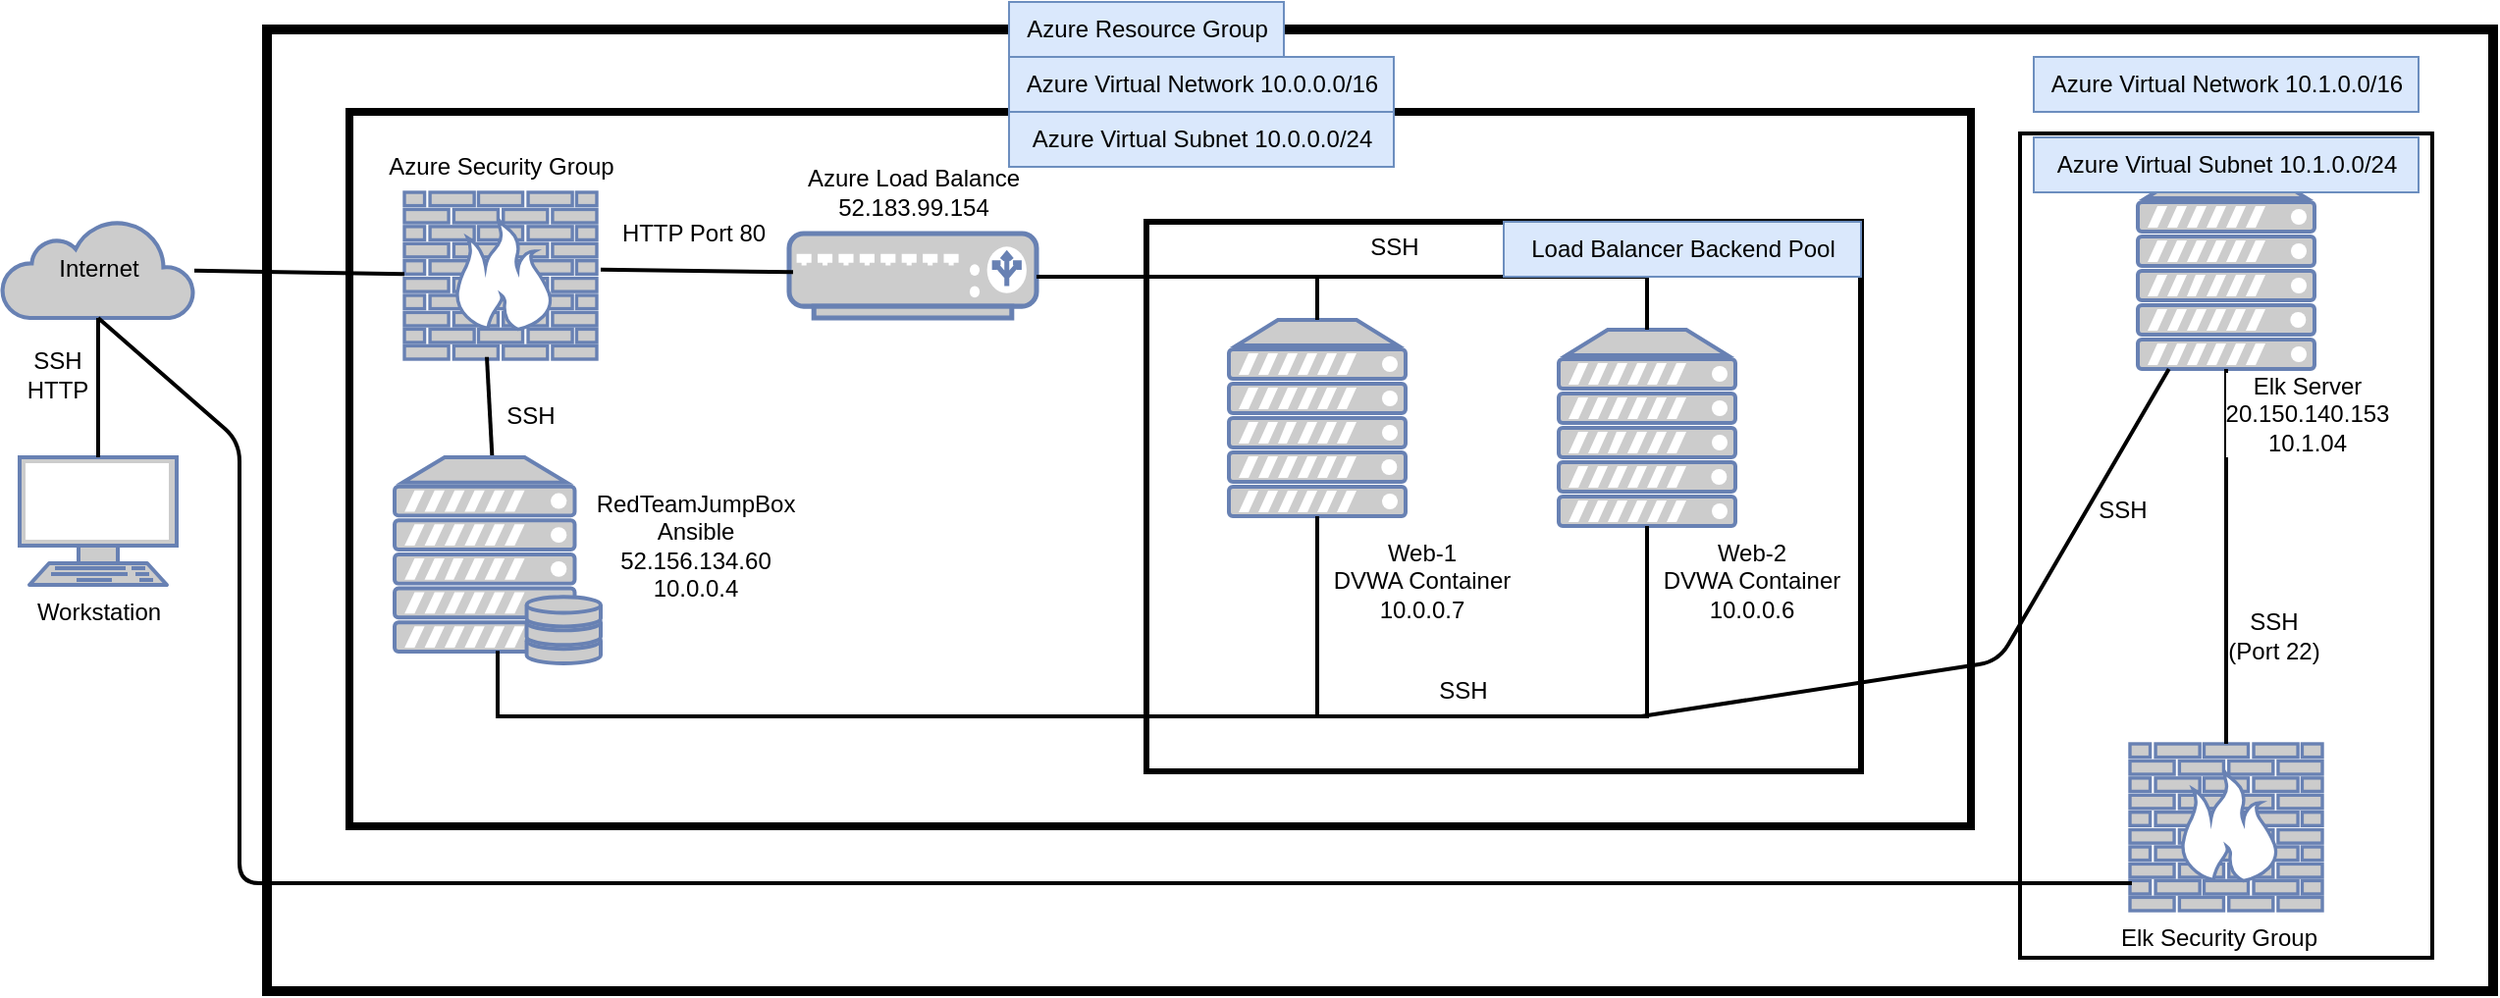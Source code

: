 <mxfile version="14.9.3" type="device"><diagram id="5AV-RGkSGlfgrN-s1qDH" name="Page-1"><mxGraphModel dx="2272" dy="780" grid="1" gridSize="14" guides="1" tooltips="1" connect="1" arrows="1" fold="1" page="1" pageScale="1" pageWidth="850" pageHeight="1100" math="0" shadow="0"><root><mxCell id="0"/><mxCell id="1" parent="0"/><mxCell id="lK5poDF-ADrrQnXbkpCh-1" value="&lt;font color=&quot;#000000&quot;&gt;Workstation&lt;/font&gt;" style="fontColor=#0066CC;verticalAlign=top;verticalLabelPosition=bottom;labelPosition=center;align=center;html=1;outlineConnect=0;fillColor=#CCCCCC;strokeColor=#6881B3;gradientColor=none;gradientDirection=north;strokeWidth=2;shape=mxgraph.networks.terminal;" parent="1" vertex="1"><mxGeometry x="-140" y="470" width="80" height="65" as="geometry"/></mxCell><mxCell id="lK5poDF-ADrrQnXbkpCh-6" value="&lt;font color=&quot;#000000&quot;&gt;Internet&lt;/font&gt;" style="html=1;outlineConnect=0;fillColor=#CCCCCC;strokeColor=#6881B3;gradientColor=none;gradientDirection=north;strokeWidth=2;shape=mxgraph.networks.cloud;fontColor=#ffffff;" parent="1" vertex="1"><mxGeometry x="-149" y="349" width="98" height="50" as="geometry"/></mxCell><mxCell id="lK5poDF-ADrrQnXbkpCh-10" value="" style="html=1;labelBackgroundColor=#ffffff;jettySize=auto;orthogonalLoop=1;strokeWidth=2;fontSize=14;endArrow=none;endFill=0;exitX=0.5;exitY=0;exitDx=0;exitDy=0;exitPerimeter=0;entryX=0.5;entryY=1;entryDx=0;entryDy=0;entryPerimeter=0;" parent="1" source="lK5poDF-ADrrQnXbkpCh-1" target="lK5poDF-ADrrQnXbkpCh-6" edge="1"><mxGeometry width="60" height="60" relative="1" as="geometry"><mxPoint x="-120" y="470" as="sourcePoint"/><mxPoint x="-60" y="410" as="targetPoint"/></mxGeometry></mxCell><mxCell id="lK5poDF-ADrrQnXbkpCh-11" value="" style="whiteSpace=wrap;html=1;strokeWidth=5;" parent="1" vertex="1"><mxGeometry x="-14" y="252" width="1134" height="490" as="geometry"/></mxCell><mxCell id="lK5poDF-ADrrQnXbkpCh-12" value="&lt;font color=&quot;#000000&quot;&gt;Security Group&lt;br&gt;&lt;/font&gt;" style="fontColor=#0066CC;verticalAlign=top;verticalLabelPosition=bottom;labelPosition=center;align=center;html=1;outlineConnect=0;fillColor=#CCCCCC;strokeColor=#6881B3;gradientColor=none;gradientDirection=north;strokeWidth=2;shape=mxgraph.networks.firewall;" parent="1" vertex="1"><mxGeometry x="84" y="343" width="72" height="64" as="geometry"/></mxCell><mxCell id="lK5poDF-ADrrQnXbkpCh-13" value="" style="whiteSpace=wrap;html=1;strokeWidth=4;" parent="1" vertex="1"><mxGeometry x="28" y="294" width="826" height="364" as="geometry"/></mxCell><mxCell id="lK5poDF-ADrrQnXbkpCh-14" value="Azure Resource Group" style="text;html=1;resizable=0;autosize=1;align=center;verticalAlign=middle;points=[];fillColor=#dae8fc;strokeColor=#6c8ebf;rounded=0;" parent="1" vertex="1"><mxGeometry x="364" y="238" width="140" height="28" as="geometry"/></mxCell><mxCell id="lK5poDF-ADrrQnXbkpCh-15" value="Azure Virtual Network 10.0.0.0/16" style="text;html=1;resizable=0;autosize=1;align=center;verticalAlign=middle;points=[];fillColor=#dae8fc;strokeColor=#6c8ebf;rounded=0;" parent="1" vertex="1"><mxGeometry x="364" y="266" width="196" height="28" as="geometry"/></mxCell><mxCell id="lK5poDF-ADrrQnXbkpCh-16" value="" style="fontColor=#0066CC;verticalAlign=top;verticalLabelPosition=bottom;labelPosition=center;align=center;html=1;outlineConnect=0;fillColor=#CCCCCC;strokeColor=#6881B3;gradientColor=none;gradientDirection=north;strokeWidth=2;shape=mxgraph.networks.firewall;" parent="1" vertex="1"><mxGeometry x="56" y="335" width="98" height="85" as="geometry"/></mxCell><mxCell id="lK5poDF-ADrrQnXbkpCh-17" value="SSH&lt;br&gt;HTTP" style="text;html=1;resizable=0;autosize=1;align=center;verticalAlign=middle;points=[];fillColor=none;strokeColor=none;rounded=0;" parent="1" vertex="1"><mxGeometry x="-149" y="407" width="56" height="42" as="geometry"/></mxCell><mxCell id="lK5poDF-ADrrQnXbkpCh-18" value="" style="html=1;labelBackgroundColor=#ffffff;jettySize=auto;orthogonalLoop=1;strokeWidth=2;fontSize=14;endArrow=none;endFill=0;" parent="1" source="lK5poDF-ADrrQnXbkpCh-6" target="lK5poDF-ADrrQnXbkpCh-16" edge="1"><mxGeometry width="60" height="60" relative="1" as="geometry"><mxPoint x="392" y="438" as="sourcePoint"/><mxPoint x="56" y="378" as="targetPoint"/></mxGeometry></mxCell><mxCell id="lK5poDF-ADrrQnXbkpCh-20" value="Azure Security Group" style="text;html=1;resizable=0;autosize=1;align=center;verticalAlign=middle;points=[];fillColor=none;strokeColor=none;rounded=0;" parent="1" vertex="1"><mxGeometry x="35" y="308" width="140" height="28" as="geometry"/></mxCell><mxCell id="lK5poDF-ADrrQnXbkpCh-21" value="" style="fontColor=#0066CC;verticalAlign=top;verticalLabelPosition=bottom;labelPosition=center;align=center;html=1;outlineConnect=0;fillColor=#CCCCCC;strokeColor=#6881B3;gradientColor=none;gradientDirection=north;strokeWidth=2;shape=mxgraph.networks.load_balancer;" parent="1" vertex="1"><mxGeometry x="252" y="356" width="126" height="43" as="geometry"/></mxCell><mxCell id="lK5poDF-ADrrQnXbkpCh-24" value="" style="html=1;labelBackgroundColor=#ffffff;jettySize=auto;orthogonalLoop=1;strokeWidth=2;fontSize=14;endArrow=none;endFill=0;" parent="1" edge="1"><mxGeometry width="60" height="60" relative="1" as="geometry"><mxPoint x="156" y="374.375" as="sourcePoint"/><mxPoint x="254" y="375.625" as="targetPoint"/></mxGeometry></mxCell><mxCell id="lK5poDF-ADrrQnXbkpCh-25" value="" style="html=1;labelBackgroundColor=#ffffff;jettySize=auto;orthogonalLoop=1;strokeWidth=2;fontSize=14;endArrow=none;endFill=0;" parent="1" source="lK5poDF-ADrrQnXbkpCh-26" edge="1"><mxGeometry width="60" height="60" relative="1" as="geometry"><mxPoint y="417.625" as="sourcePoint"/><mxPoint x="98" y="418.875" as="targetPoint"/></mxGeometry></mxCell><mxCell id="lK5poDF-ADrrQnXbkpCh-26" value="" style="fontColor=#0066CC;verticalAlign=top;verticalLabelPosition=bottom;labelPosition=center;align=center;html=1;outlineConnect=0;fillColor=#CCCCCC;strokeColor=#6881B3;gradientColor=none;gradientDirection=north;strokeWidth=2;shape=mxgraph.networks.server_storage;" parent="1" vertex="1"><mxGeometry x="51" y="470" width="105" height="105" as="geometry"/></mxCell><mxCell id="lK5poDF-ADrrQnXbkpCh-27" value="SSH" style="text;html=1;resizable=0;autosize=1;align=center;verticalAlign=middle;points=[];fillColor=none;strokeColor=none;rounded=0;" parent="1" vertex="1"><mxGeometry x="99" y="435" width="42" height="28" as="geometry"/></mxCell><mxCell id="lK5poDF-ADrrQnXbkpCh-28" value="HTTP Port 80" style="text;html=1;resizable=0;autosize=1;align=center;verticalAlign=middle;points=[];fillColor=none;strokeColor=none;rounded=0;" parent="1" vertex="1"><mxGeometry x="154" y="342" width="98" height="28" as="geometry"/></mxCell><mxCell id="lK5poDF-ADrrQnXbkpCh-29" value="Azure Load Balance &lt;br&gt;52.183.99.154" style="text;html=1;resizable=0;autosize=1;align=center;verticalAlign=middle;points=[];fillColor=none;strokeColor=none;rounded=0;" parent="1" vertex="1"><mxGeometry x="252" y="314" width="126" height="42" as="geometry"/></mxCell><mxCell id="lK5poDF-ADrrQnXbkpCh-30" value="" style="whiteSpace=wrap;html=1;strokeWidth=3;" parent="1" vertex="1"><mxGeometry x="434" y="350" width="364" height="280" as="geometry"/></mxCell><mxCell id="lK5poDF-ADrrQnXbkpCh-31" value="" style="fontColor=#0066CC;verticalAlign=top;verticalLabelPosition=bottom;labelPosition=center;align=center;html=1;outlineConnect=0;fillColor=#CCCCCC;strokeColor=#6881B3;gradientColor=none;gradientDirection=north;strokeWidth=2;shape=mxgraph.networks.server;" parent="1" vertex="1"><mxGeometry x="476" y="400" width="90" height="100" as="geometry"/></mxCell><mxCell id="lK5poDF-ADrrQnXbkpCh-32" value="" style="fontColor=#0066CC;verticalAlign=top;verticalLabelPosition=bottom;labelPosition=center;align=center;html=1;outlineConnect=0;fillColor=#CCCCCC;strokeColor=#6881B3;gradientColor=none;gradientDirection=north;strokeWidth=2;shape=mxgraph.networks.server;" parent="1" vertex="1"><mxGeometry x="644" y="405" width="90" height="100" as="geometry"/></mxCell><mxCell id="lK5poDF-ADrrQnXbkpCh-34" value="" style="edgeStyle=elbowEdgeStyle;rounded=0;elbow=vertical;html=1;labelBackgroundColor=#ffffff;jettySize=auto;orthogonalLoop=1;strokeWidth=2;fontSize=14;endArrow=none;endFill=0;entryX=1;entryY=0.5;entryDx=0;entryDy=0;entryPerimeter=0;" parent="1" source="lK5poDF-ADrrQnXbkpCh-31" target="lK5poDF-ADrrQnXbkpCh-21" edge="1"><mxGeometry width="60" height="60" relative="1" as="geometry"><mxPoint x="392" y="438" as="sourcePoint"/><mxPoint x="452" y="378" as="targetPoint"/><Array as="points"><mxPoint x="448" y="378"/></Array></mxGeometry></mxCell><mxCell id="lK5poDF-ADrrQnXbkpCh-35" value="" style="edgeStyle=elbowEdgeStyle;rounded=0;elbow=vertical;html=1;labelBackgroundColor=#ffffff;jettySize=auto;orthogonalLoop=1;strokeWidth=2;fontSize=14;endArrow=none;endFill=0;entryX=1;entryY=0.5;entryDx=0;entryDy=0;entryPerimeter=0;" parent="1" source="lK5poDF-ADrrQnXbkpCh-32" target="lK5poDF-ADrrQnXbkpCh-21" edge="1"><mxGeometry width="60" height="60" relative="1" as="geometry"><mxPoint x="535" y="414" as="sourcePoint"/><mxPoint x="392" y="391.5" as="targetPoint"/><Array as="points"><mxPoint x="546" y="378"/></Array></mxGeometry></mxCell><mxCell id="lK5poDF-ADrrQnXbkpCh-36" value="" style="edgeStyle=elbowEdgeStyle;rounded=0;elbow=vertical;html=1;labelBackgroundColor=#ffffff;jettySize=auto;orthogonalLoop=1;strokeWidth=2;fontSize=14;endArrow=none;endFill=0;exitX=0.5;exitY=0.94;exitDx=0;exitDy=0;exitPerimeter=0;" parent="1" source="lK5poDF-ADrrQnXbkpCh-26" target="lK5poDF-ADrrQnXbkpCh-31" edge="1"><mxGeometry width="60" height="60" relative="1" as="geometry"><mxPoint x="392" y="438" as="sourcePoint"/><mxPoint x="452" y="378" as="targetPoint"/><Array as="points"><mxPoint x="308" y="602"/></Array></mxGeometry></mxCell><mxCell id="lK5poDF-ADrrQnXbkpCh-38" value="" style="edgeStyle=elbowEdgeStyle;rounded=0;elbow=vertical;html=1;labelBackgroundColor=#ffffff;jettySize=auto;orthogonalLoop=1;strokeWidth=2;fontSize=14;endArrow=none;endFill=0;exitX=0.5;exitY=0.94;exitDx=0;exitDy=0;exitPerimeter=0;entryX=0.5;entryY=1;entryDx=0;entryDy=0;entryPerimeter=0;" parent="1" source="lK5poDF-ADrrQnXbkpCh-26" target="lK5poDF-ADrrQnXbkpCh-32" edge="1"><mxGeometry width="60" height="60" relative="1" as="geometry"><mxPoint x="117.5" y="582.7" as="sourcePoint"/><mxPoint x="535" y="514" as="targetPoint"/><Array as="points"><mxPoint x="392" y="602"/></Array></mxGeometry></mxCell><mxCell id="lK5poDF-ADrrQnXbkpCh-41" value="RedTeamJumpBox&lt;br&gt;Ansible&lt;br&gt;52.156.134.60&lt;br&gt;10.0.0.4" style="text;html=1;resizable=0;autosize=1;align=center;verticalAlign=middle;points=[];fillColor=none;strokeColor=none;rounded=0;" parent="1" vertex="1"><mxGeometry x="141" y="480" width="126" height="70" as="geometry"/></mxCell><mxCell id="lK5poDF-ADrrQnXbkpCh-42" value="Web-1&lt;br&gt;DVWA Container&lt;br&gt;10.0.0.7" style="text;html=1;resizable=0;autosize=1;align=center;verticalAlign=middle;points=[];fillColor=none;strokeColor=none;rounded=0;" parent="1" vertex="1"><mxGeometry x="518" y="505" width="112" height="56" as="geometry"/></mxCell><mxCell id="lK5poDF-ADrrQnXbkpCh-44" value="Web-2&lt;br&gt;DVWA Container&lt;br&gt;10.0.0.6" style="text;html=1;resizable=0;autosize=1;align=center;verticalAlign=middle;points=[];fillColor=none;strokeColor=none;rounded=0;" parent="1" vertex="1"><mxGeometry x="686" y="505" width="112" height="56" as="geometry"/></mxCell><mxCell id="lK5poDF-ADrrQnXbkpCh-45" value="Load Balancer Backend Pool" style="text;html=1;resizable=0;autosize=1;align=center;verticalAlign=middle;points=[];fillColor=#dae8fc;strokeColor=#6c8ebf;rounded=0;" parent="1" vertex="1"><mxGeometry x="616" y="350" width="182" height="28" as="geometry"/></mxCell><mxCell id="lK5poDF-ADrrQnXbkpCh-46" value="Azure Virtual Subnet 10.0.0.0/24" style="text;html=1;resizable=0;autosize=1;align=center;verticalAlign=middle;points=[];fillColor=#dae8fc;strokeColor=#6c8ebf;rounded=0;" parent="1" vertex="1"><mxGeometry x="364" y="294" width="196" height="28" as="geometry"/></mxCell><mxCell id="lK5poDF-ADrrQnXbkpCh-47" value="&lt;font style=&quot;font-size: 12px&quot;&gt;SSH&lt;/font&gt;" style="edgeLabel;html=1;align=center;verticalAlign=middle;resizable=0;points=[];" parent="1" vertex="1" connectable="0"><mxGeometry x="420.0" y="602" as="geometry"><mxPoint x="140" y="-239" as="offset"/></mxGeometry></mxCell><mxCell id="pfEsHa9o44iJ6BBDZJ-K-7" value="" style="rounded=0;whiteSpace=wrap;html=1;strokeWidth=2;" vertex="1" parent="1"><mxGeometry x="879" y="305" width="210" height="420" as="geometry"/></mxCell><mxCell id="pfEsHa9o44iJ6BBDZJ-K-11" value="" style="fontColor=#0066CC;verticalAlign=top;verticalLabelPosition=bottom;labelPosition=center;align=center;html=1;outlineConnect=0;fillColor=#CCCCCC;strokeColor=#6881B3;gradientColor=none;gradientDirection=north;strokeWidth=2;shape=mxgraph.networks.firewall;" vertex="1" parent="1"><mxGeometry x="935" y="616" width="98" height="85" as="geometry"/></mxCell><mxCell id="pfEsHa9o44iJ6BBDZJ-K-12" value="" style="fontColor=#0066CC;verticalAlign=top;verticalLabelPosition=bottom;labelPosition=center;align=center;html=1;outlineConnect=0;fillColor=#CCCCCC;strokeColor=#6881B3;gradientColor=none;gradientDirection=north;strokeWidth=2;shape=mxgraph.networks.server;" vertex="1" parent="1"><mxGeometry x="939" y="325" width="90" height="100" as="geometry"/></mxCell><mxCell id="pfEsHa9o44iJ6BBDZJ-K-13" value="" style="html=1;labelBackgroundColor=#ffffff;jettySize=auto;orthogonalLoop=1;strokeWidth=2;fontSize=14;endArrow=none;endFill=0;entryX=0.01;entryY=0.835;entryDx=0;entryDy=0;entryPerimeter=0;exitX=0.5;exitY=1;exitDx=0;exitDy=0;exitPerimeter=0;" edge="1" parent="1" source="lK5poDF-ADrrQnXbkpCh-6" target="pfEsHa9o44iJ6BBDZJ-K-11"><mxGeometry width="60" height="60" relative="1" as="geometry"><mxPoint x="-46" y="714" as="sourcePoint"/><mxPoint x="938" y="826" as="targetPoint"/><Array as="points"><mxPoint x="-28" y="462"/><mxPoint x="-28" y="687"/></Array></mxGeometry></mxCell><mxCell id="pfEsHa9o44iJ6BBDZJ-K-14" value="" style="endArrow=none;html=1;exitX=0.5;exitY=0;exitDx=0;exitDy=0;exitPerimeter=0;strokeWidth=2;" edge="1" parent="1" source="pfEsHa9o44iJ6BBDZJ-K-11" target="pfEsHa9o44iJ6BBDZJ-K-12"><mxGeometry width="50" height="50" relative="1" as="geometry"><mxPoint x="966" y="540" as="sourcePoint"/><mxPoint x="1016" y="490" as="targetPoint"/></mxGeometry></mxCell><mxCell id="pfEsHa9o44iJ6BBDZJ-K-15" value="SSH&lt;br style=&quot;font-size: 12px;&quot;&gt;(Port 22)" style="edgeLabel;html=1;align=center;verticalAlign=middle;resizable=0;points=[];fontSize=12;" vertex="1" connectable="0" parent="pfEsHa9o44iJ6BBDZJ-K-14"><mxGeometry x="0.34" relative="1" as="geometry"><mxPoint x="24" y="73" as="offset"/></mxGeometry></mxCell><mxCell id="pfEsHa9o44iJ6BBDZJ-K-18" value="Elk Server&lt;br&gt;&lt;div class=&quot;fxc-copyablelabel-temp-element&quot;&gt;20.150.140.153&lt;br&gt;&lt;/div&gt;10.1.04" style="edgeLabel;html=1;align=center;verticalAlign=middle;resizable=0;points=[];fontSize=12;" vertex="1" connectable="0" parent="1"><mxGeometry x="1022" y="435" as="geometry"><mxPoint x="3" y="13" as="offset"/></mxGeometry></mxCell><mxCell id="pfEsHa9o44iJ6BBDZJ-K-19" value="Azure Virtual Subnet 10.1.0.0/24" style="text;html=1;resizable=0;autosize=1;align=center;verticalAlign=middle;points=[];fillColor=#dae8fc;strokeColor=#6c8ebf;rounded=0;" vertex="1" parent="1"><mxGeometry x="886" y="307" width="196" height="28" as="geometry"/></mxCell><mxCell id="pfEsHa9o44iJ6BBDZJ-K-20" value="Azure Virtual Network 10.1.0.0/16" style="text;html=1;resizable=0;autosize=1;align=center;verticalAlign=middle;points=[];fillColor=#dae8fc;strokeColor=#6c8ebf;rounded=0;" vertex="1" parent="1"><mxGeometry x="886" y="266" width="196" height="28" as="geometry"/></mxCell><mxCell id="pfEsHa9o44iJ6BBDZJ-K-21" value="" style="endArrow=none;html=1;fontSize=12;strokeWidth=2;" edge="1" parent="1" target="pfEsHa9o44iJ6BBDZJ-K-12"><mxGeometry width="50" height="50" relative="1" as="geometry"><mxPoint x="686" y="602" as="sourcePoint"/><mxPoint x="596" y="462" as="targetPoint"/><Array as="points"><mxPoint x="868" y="574"/></Array></mxGeometry></mxCell><mxCell id="pfEsHa9o44iJ6BBDZJ-K-22" value="SSH" style="text;html=1;resizable=0;autosize=1;align=center;verticalAlign=middle;points=[];fillColor=none;strokeColor=none;rounded=0;" vertex="1" parent="1"><mxGeometry x="574" y="575" width="42" height="28" as="geometry"/></mxCell><mxCell id="pfEsHa9o44iJ6BBDZJ-K-23" value="SSH" style="text;html=1;resizable=0;autosize=1;align=center;verticalAlign=middle;points=[];fillColor=none;strokeColor=none;rounded=0;" vertex="1" parent="1"><mxGeometry x="910" y="483" width="42" height="28" as="geometry"/></mxCell><mxCell id="pfEsHa9o44iJ6BBDZJ-K-24" value="Elk Security Group" style="text;html=1;resizable=0;autosize=1;align=center;verticalAlign=middle;points=[];fillColor=none;strokeColor=none;rounded=0;" vertex="1" parent="1"><mxGeometry x="917" y="701" width="126" height="28" as="geometry"/></mxCell></root></mxGraphModel></diagram></mxfile>